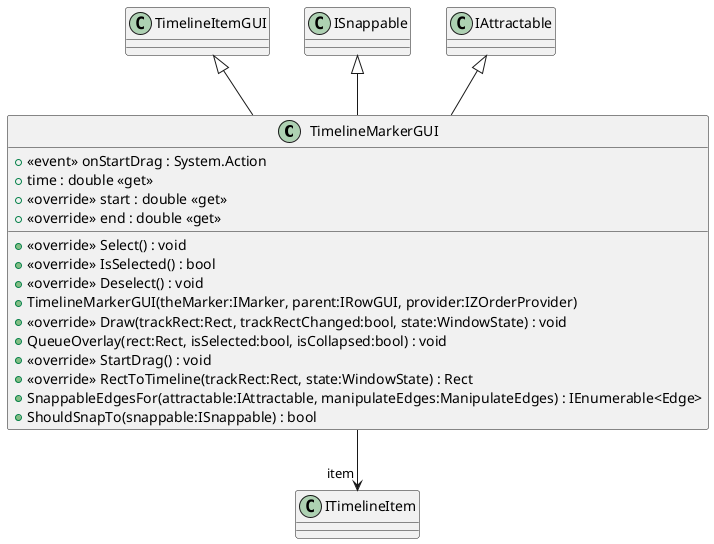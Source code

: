@startuml
class TimelineMarkerGUI {
    +  <<event>> onStartDrag : System.Action 
    + time : double <<get>>
    + <<override>> start : double <<get>>
    + <<override>> end : double <<get>>
    + <<override>> Select() : void
    + <<override>> IsSelected() : bool
    + <<override>> Deselect() : void
    + TimelineMarkerGUI(theMarker:IMarker, parent:IRowGUI, provider:IZOrderProvider)
    + <<override>> Draw(trackRect:Rect, trackRectChanged:bool, state:WindowState) : void
    + QueueOverlay(rect:Rect, isSelected:bool, isCollapsed:bool) : void
    + <<override>> StartDrag() : void
    + <<override>> RectToTimeline(trackRect:Rect, state:WindowState) : Rect
    + SnappableEdgesFor(attractable:IAttractable, manipulateEdges:ManipulateEdges) : IEnumerable<Edge>
    + ShouldSnapTo(snappable:ISnappable) : bool
}
TimelineItemGUI <|-- TimelineMarkerGUI
ISnappable <|-- TimelineMarkerGUI
IAttractable <|-- TimelineMarkerGUI
TimelineMarkerGUI --> "item" ITimelineItem
@enduml
